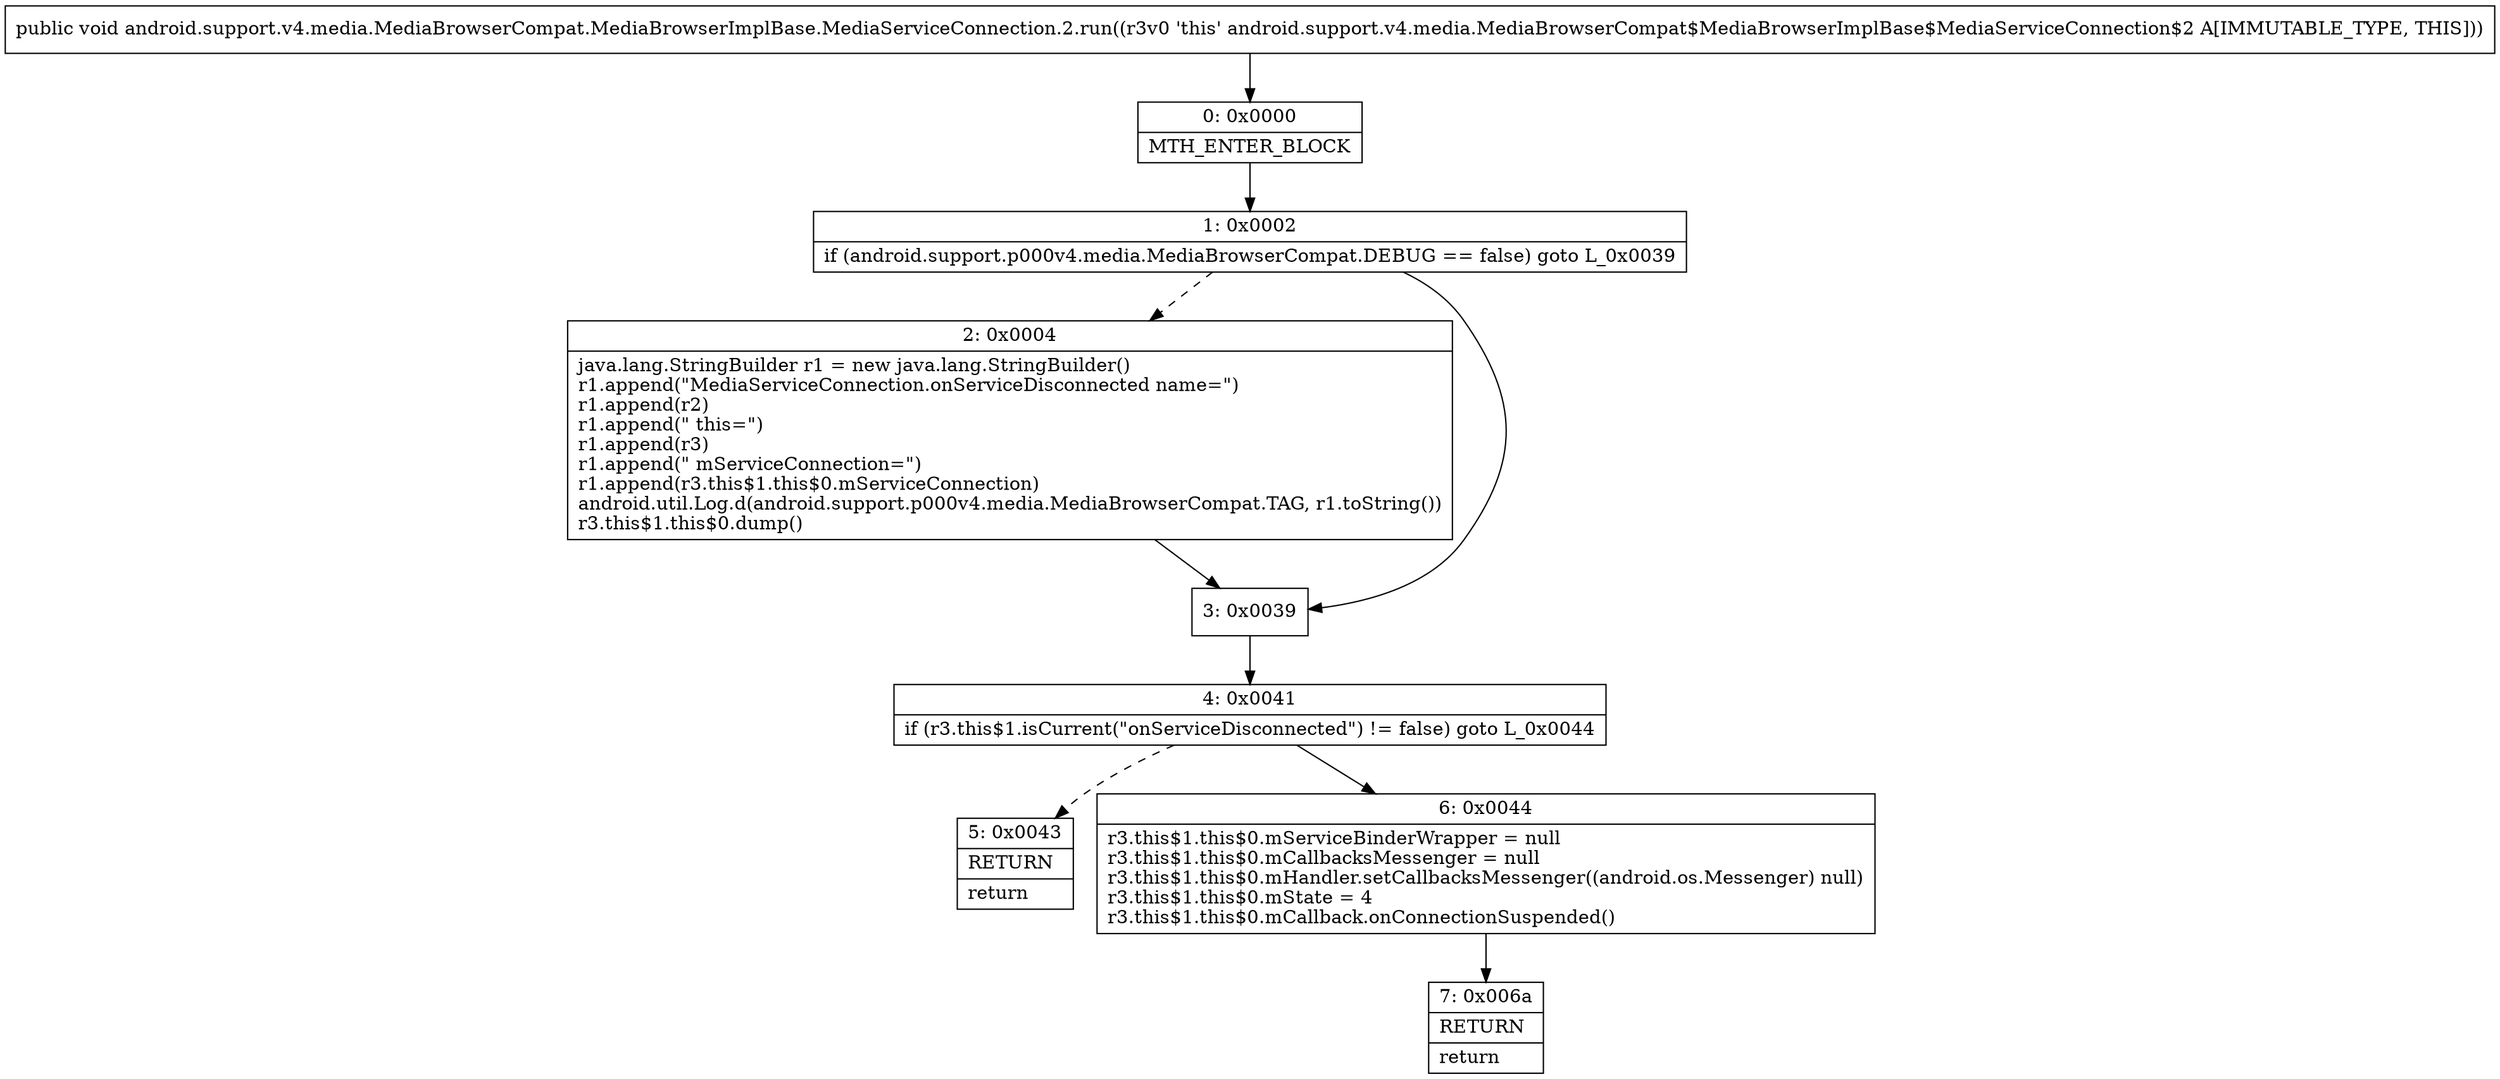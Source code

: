 digraph "CFG forandroid.support.v4.media.MediaBrowserCompat.MediaBrowserImplBase.MediaServiceConnection.2.run()V" {
Node_0 [shape=record,label="{0\:\ 0x0000|MTH_ENTER_BLOCK\l}"];
Node_1 [shape=record,label="{1\:\ 0x0002|if (android.support.p000v4.media.MediaBrowserCompat.DEBUG == false) goto L_0x0039\l}"];
Node_2 [shape=record,label="{2\:\ 0x0004|java.lang.StringBuilder r1 = new java.lang.StringBuilder()\lr1.append(\"MediaServiceConnection.onServiceDisconnected name=\")\lr1.append(r2)\lr1.append(\" this=\")\lr1.append(r3)\lr1.append(\" mServiceConnection=\")\lr1.append(r3.this$1.this$0.mServiceConnection)\landroid.util.Log.d(android.support.p000v4.media.MediaBrowserCompat.TAG, r1.toString())\lr3.this$1.this$0.dump()\l}"];
Node_3 [shape=record,label="{3\:\ 0x0039}"];
Node_4 [shape=record,label="{4\:\ 0x0041|if (r3.this$1.isCurrent(\"onServiceDisconnected\") != false) goto L_0x0044\l}"];
Node_5 [shape=record,label="{5\:\ 0x0043|RETURN\l|return\l}"];
Node_6 [shape=record,label="{6\:\ 0x0044|r3.this$1.this$0.mServiceBinderWrapper = null\lr3.this$1.this$0.mCallbacksMessenger = null\lr3.this$1.this$0.mHandler.setCallbacksMessenger((android.os.Messenger) null)\lr3.this$1.this$0.mState = 4\lr3.this$1.this$0.mCallback.onConnectionSuspended()\l}"];
Node_7 [shape=record,label="{7\:\ 0x006a|RETURN\l|return\l}"];
MethodNode[shape=record,label="{public void android.support.v4.media.MediaBrowserCompat.MediaBrowserImplBase.MediaServiceConnection.2.run((r3v0 'this' android.support.v4.media.MediaBrowserCompat$MediaBrowserImplBase$MediaServiceConnection$2 A[IMMUTABLE_TYPE, THIS])) }"];
MethodNode -> Node_0;
Node_0 -> Node_1;
Node_1 -> Node_2[style=dashed];
Node_1 -> Node_3;
Node_2 -> Node_3;
Node_3 -> Node_4;
Node_4 -> Node_5[style=dashed];
Node_4 -> Node_6;
Node_6 -> Node_7;
}

